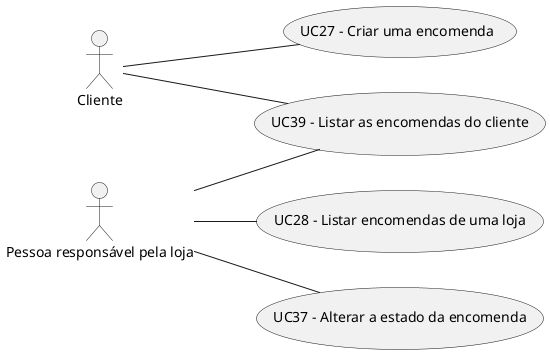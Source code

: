 @startuml

skinparam defaultTextAlignment center

left to right direction

:Cliente: as c
:Pessoa responsável pela loja: as person

(UC27 - Criar uma encomenda) as UC27
(UC28 - Listar encomendas de uma loja) as UC28
(UC37 - Alterar a estado da encomenda) as UC37
(UC39 - Listar as encomendas do cliente) as UC39

c -- UC27
person -- UC28
person -- UC37
c -- UC39
person -- UC39


@end